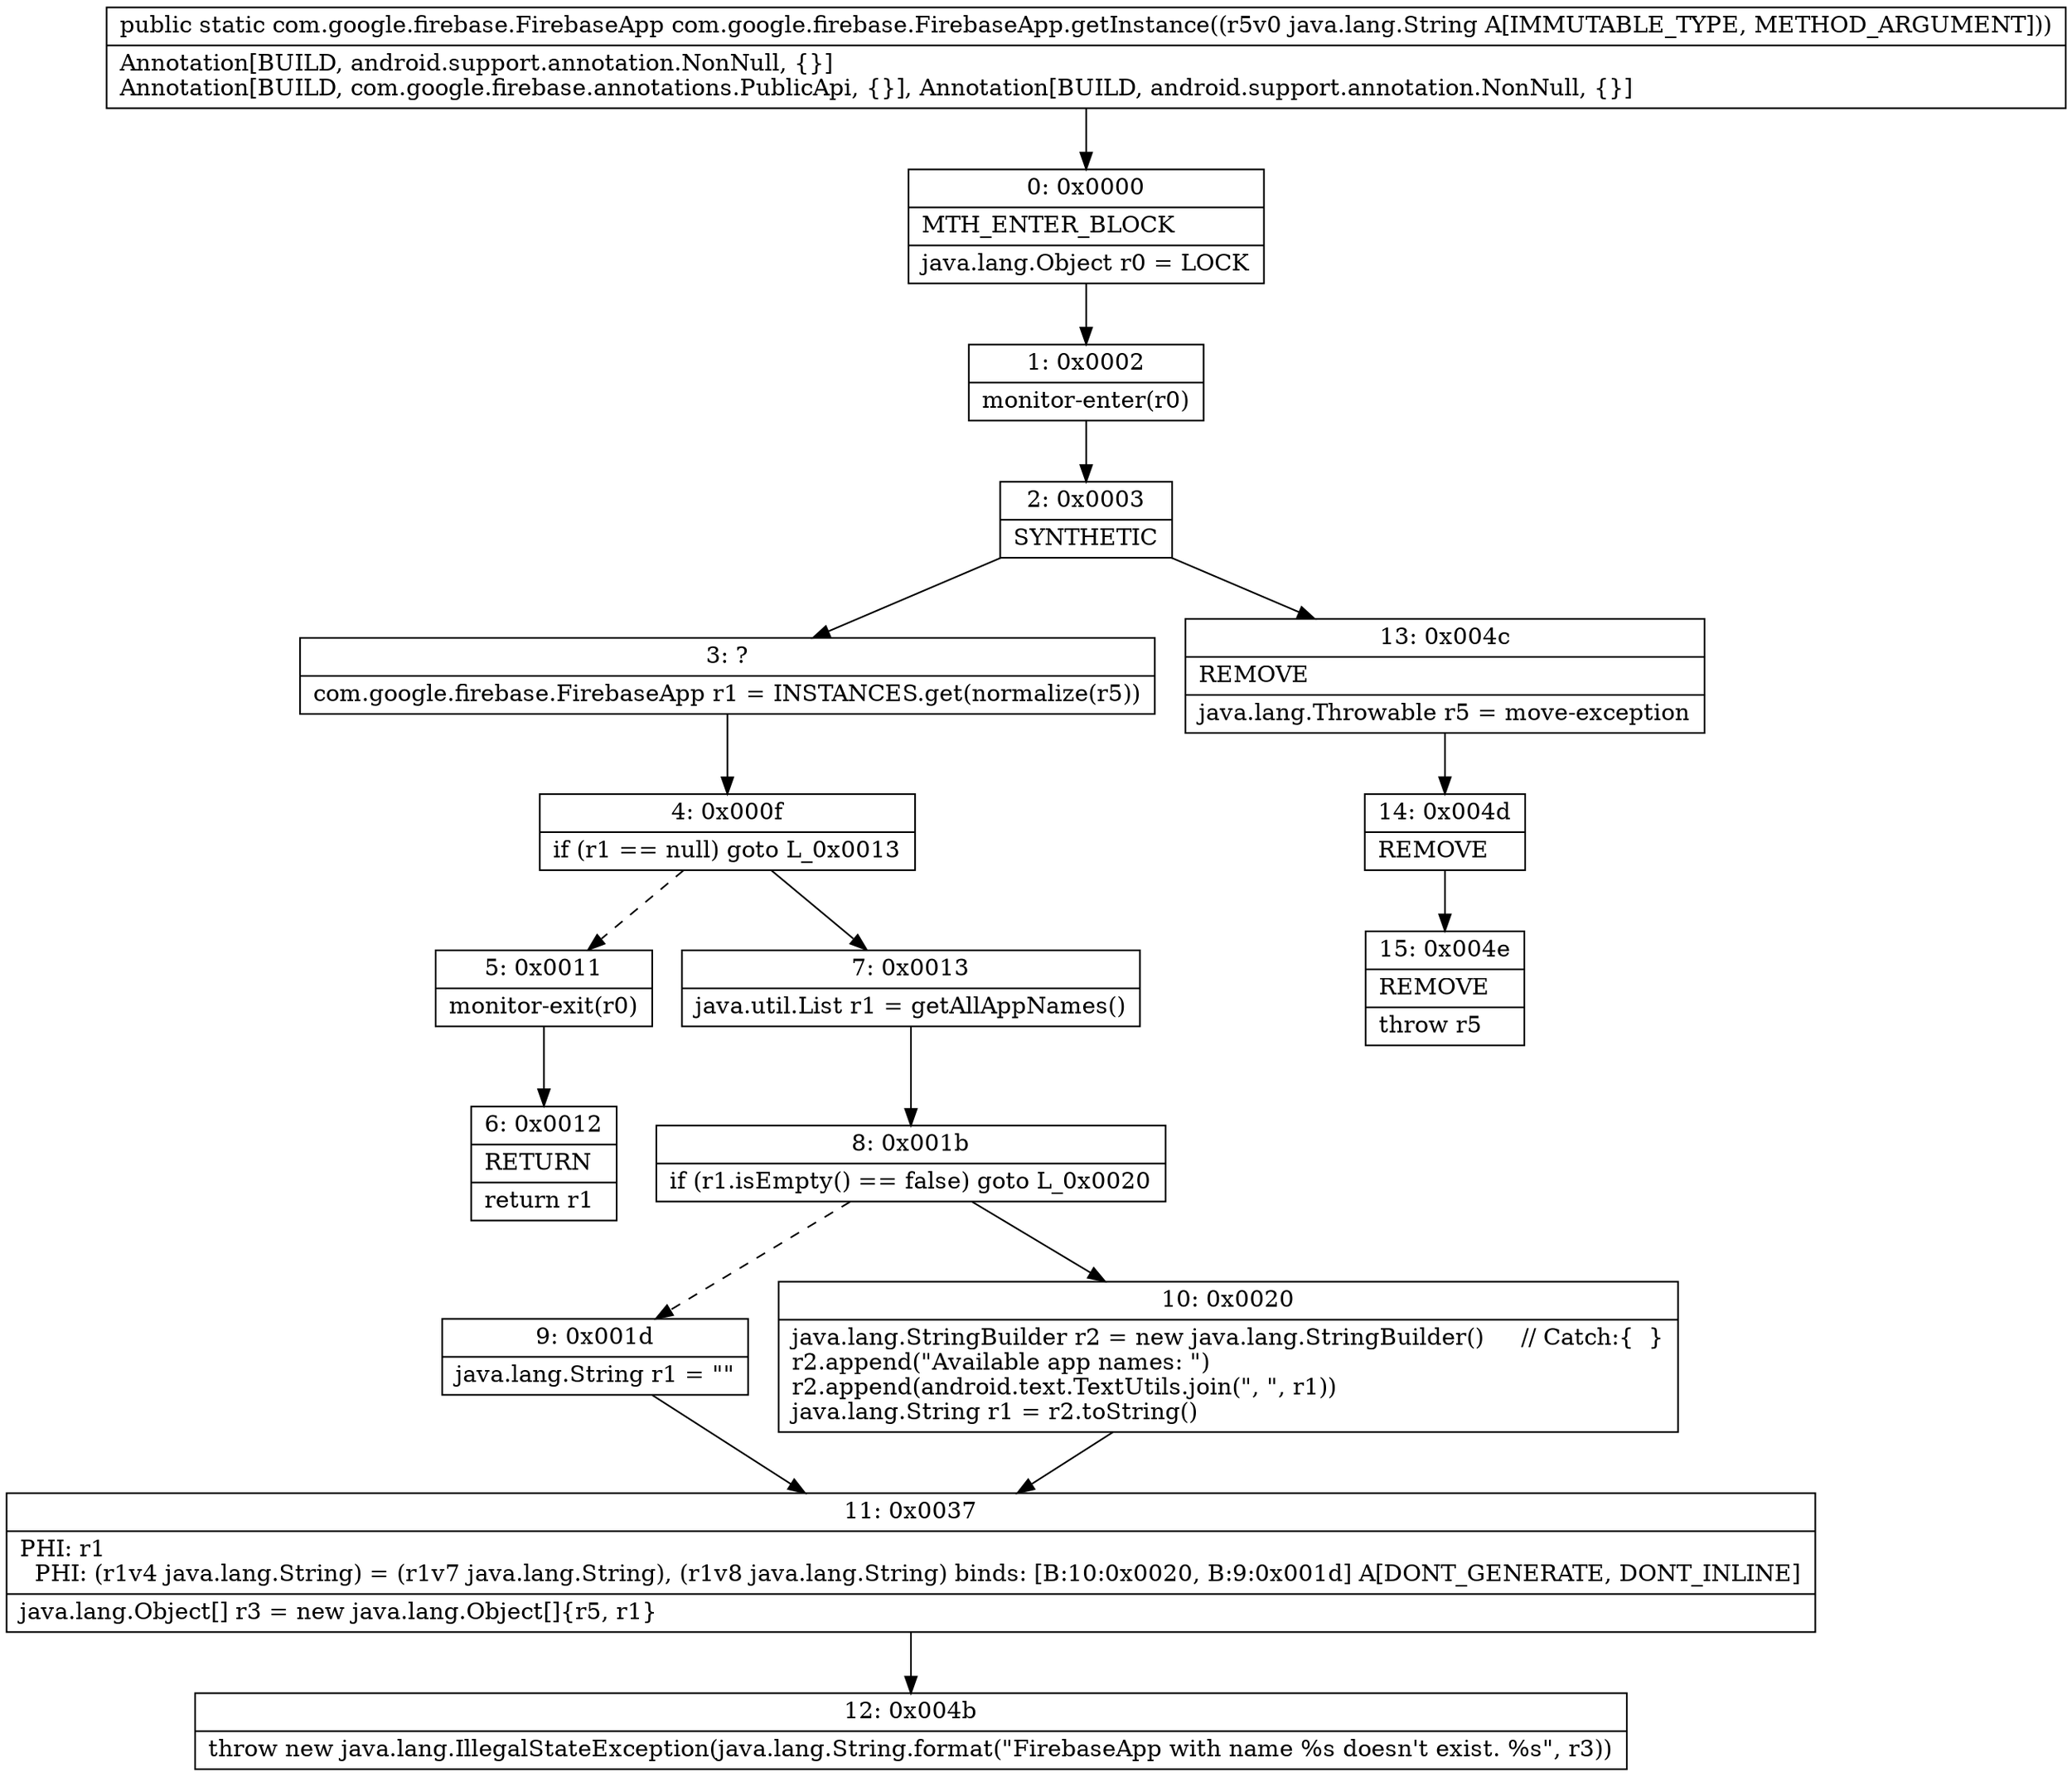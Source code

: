 digraph "CFG forcom.google.firebase.FirebaseApp.getInstance(Ljava\/lang\/String;)Lcom\/google\/firebase\/FirebaseApp;" {
Node_0 [shape=record,label="{0\:\ 0x0000|MTH_ENTER_BLOCK\l|java.lang.Object r0 = LOCK\l}"];
Node_1 [shape=record,label="{1\:\ 0x0002|monitor\-enter(r0)\l}"];
Node_2 [shape=record,label="{2\:\ 0x0003|SYNTHETIC\l}"];
Node_3 [shape=record,label="{3\:\ ?|com.google.firebase.FirebaseApp r1 = INSTANCES.get(normalize(r5))\l}"];
Node_4 [shape=record,label="{4\:\ 0x000f|if (r1 == null) goto L_0x0013\l}"];
Node_5 [shape=record,label="{5\:\ 0x0011|monitor\-exit(r0)\l}"];
Node_6 [shape=record,label="{6\:\ 0x0012|RETURN\l|return r1\l}"];
Node_7 [shape=record,label="{7\:\ 0x0013|java.util.List r1 = getAllAppNames()\l}"];
Node_8 [shape=record,label="{8\:\ 0x001b|if (r1.isEmpty() == false) goto L_0x0020\l}"];
Node_9 [shape=record,label="{9\:\ 0x001d|java.lang.String r1 = \"\"\l}"];
Node_10 [shape=record,label="{10\:\ 0x0020|java.lang.StringBuilder r2 = new java.lang.StringBuilder()     \/\/ Catch:\{  \}\lr2.append(\"Available app names: \")\lr2.append(android.text.TextUtils.join(\", \", r1))\ljava.lang.String r1 = r2.toString()\l}"];
Node_11 [shape=record,label="{11\:\ 0x0037|PHI: r1 \l  PHI: (r1v4 java.lang.String) = (r1v7 java.lang.String), (r1v8 java.lang.String) binds: [B:10:0x0020, B:9:0x001d] A[DONT_GENERATE, DONT_INLINE]\l|java.lang.Object[] r3 = new java.lang.Object[]\{r5, r1\}\l}"];
Node_12 [shape=record,label="{12\:\ 0x004b|throw new java.lang.IllegalStateException(java.lang.String.format(\"FirebaseApp with name %s doesn't exist. %s\", r3))\l}"];
Node_13 [shape=record,label="{13\:\ 0x004c|REMOVE\l|java.lang.Throwable r5 = move\-exception\l}"];
Node_14 [shape=record,label="{14\:\ 0x004d|REMOVE\l}"];
Node_15 [shape=record,label="{15\:\ 0x004e|REMOVE\l|throw r5\l}"];
MethodNode[shape=record,label="{public static com.google.firebase.FirebaseApp com.google.firebase.FirebaseApp.getInstance((r5v0 java.lang.String A[IMMUTABLE_TYPE, METHOD_ARGUMENT]))  | Annotation[BUILD, android.support.annotation.NonNull, \{\}]\lAnnotation[BUILD, com.google.firebase.annotations.PublicApi, \{\}], Annotation[BUILD, android.support.annotation.NonNull, \{\}]\l}"];
MethodNode -> Node_0;
Node_0 -> Node_1;
Node_1 -> Node_2;
Node_2 -> Node_3;
Node_2 -> Node_13;
Node_3 -> Node_4;
Node_4 -> Node_5[style=dashed];
Node_4 -> Node_7;
Node_5 -> Node_6;
Node_7 -> Node_8;
Node_8 -> Node_9[style=dashed];
Node_8 -> Node_10;
Node_9 -> Node_11;
Node_10 -> Node_11;
Node_11 -> Node_12;
Node_13 -> Node_14;
Node_14 -> Node_15;
}

